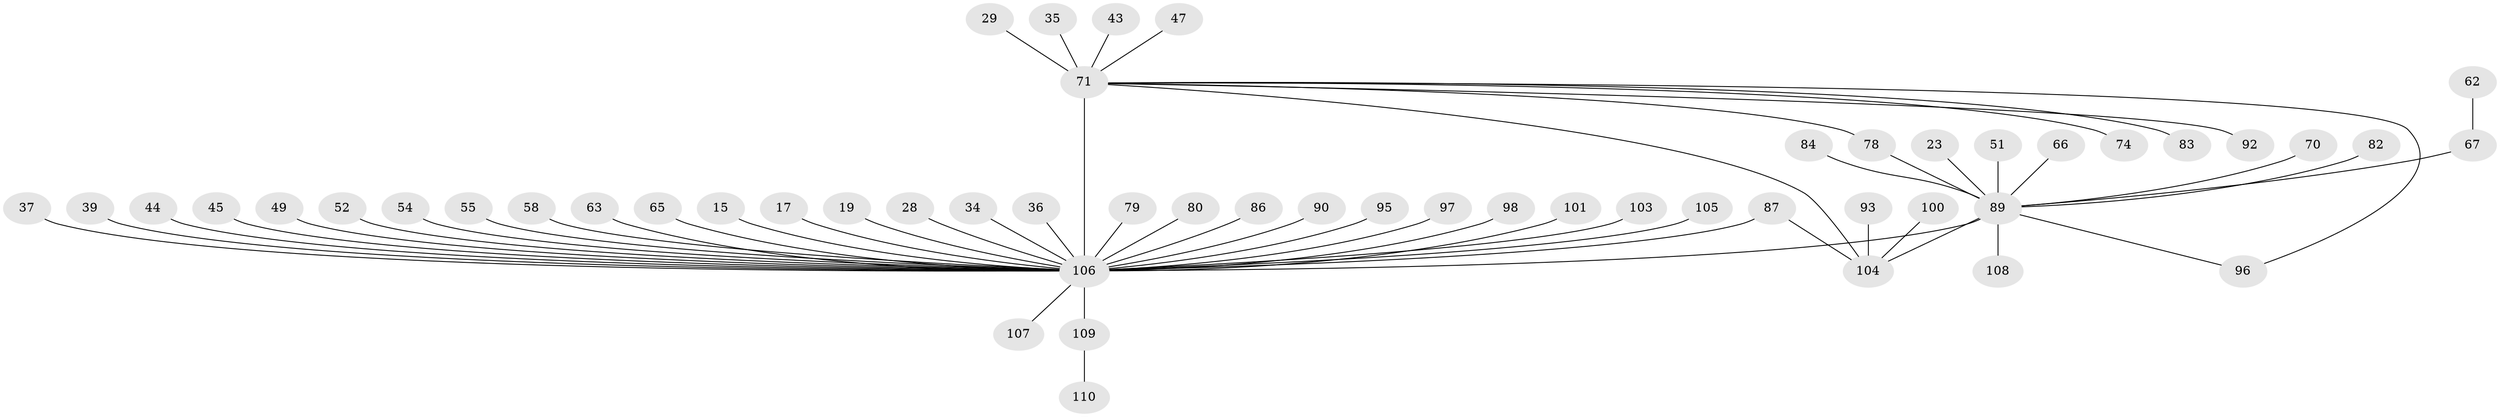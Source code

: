 // original degree distribution, {4: 0.03636363636363636, 15: 0.01818181818181818, 18: 0.00909090909090909, 13: 0.00909090909090909, 2: 0.2545454545454545, 3: 0.07272727272727272, 1: 0.5, 7: 0.00909090909090909, 5: 0.05454545454545454, 8: 0.00909090909090909, 11: 0.00909090909090909, 6: 0.01818181818181818}
// Generated by graph-tools (version 1.1) at 2025/47/03/09/25 04:47:15]
// undirected, 55 vertices, 58 edges
graph export_dot {
graph [start="1"]
  node [color=gray90,style=filled];
  15;
  17;
  19;
  23;
  28;
  29 [super="+18"];
  34;
  35;
  36;
  37;
  39 [super="+27"];
  43;
  44;
  45;
  47;
  49;
  51;
  52;
  54;
  55;
  58;
  62;
  63;
  65;
  66;
  67 [super="+40"];
  70;
  71 [super="+16+41"];
  74;
  78 [super="+46"];
  79;
  80;
  82 [super="+81"];
  83;
  84 [super="+48"];
  86;
  87;
  89 [super="+21+22+59+32"];
  90 [super="+11"];
  92;
  93;
  95 [super="+76"];
  96 [super="+75+77"];
  97;
  98;
  100;
  101 [super="+61+85"];
  103;
  104 [super="+60"];
  105 [super="+91"];
  106 [super="+56+72+99+25+6+94+73"];
  107;
  108;
  109 [super="+102"];
  110 [super="+42"];
  15 -- 106 [weight=2];
  17 -- 106;
  19 -- 106;
  23 -- 89;
  28 -- 106;
  29 -- 71;
  34 -- 106;
  35 -- 71;
  36 -- 106;
  37 -- 106;
  39 -- 106;
  43 -- 71;
  44 -- 106;
  45 -- 106;
  47 -- 71;
  49 -- 106;
  51 -- 89;
  52 -- 106;
  54 -- 106;
  55 -- 106;
  58 -- 106;
  62 -- 67;
  63 -- 106;
  65 -- 106;
  66 -- 89;
  67 -- 89 [weight=3];
  70 -- 89;
  71 -- 104 [weight=3];
  71 -- 74;
  71 -- 78;
  71 -- 83;
  71 -- 92;
  71 -- 106 [weight=9];
  71 -- 96;
  78 -- 89;
  79 -- 106;
  80 -- 106;
  82 -- 89;
  84 -- 89;
  86 -- 106;
  87 -- 104;
  87 -- 106;
  89 -- 104 [weight=2];
  89 -- 108;
  89 -- 106 [weight=6];
  89 -- 96;
  90 -- 106 [weight=2];
  93 -- 104 [weight=2];
  95 -- 106;
  97 -- 106;
  98 -- 106;
  100 -- 104;
  101 -- 106;
  103 -- 106;
  105 -- 106;
  106 -- 109 [weight=3];
  106 -- 107;
  109 -- 110;
}
